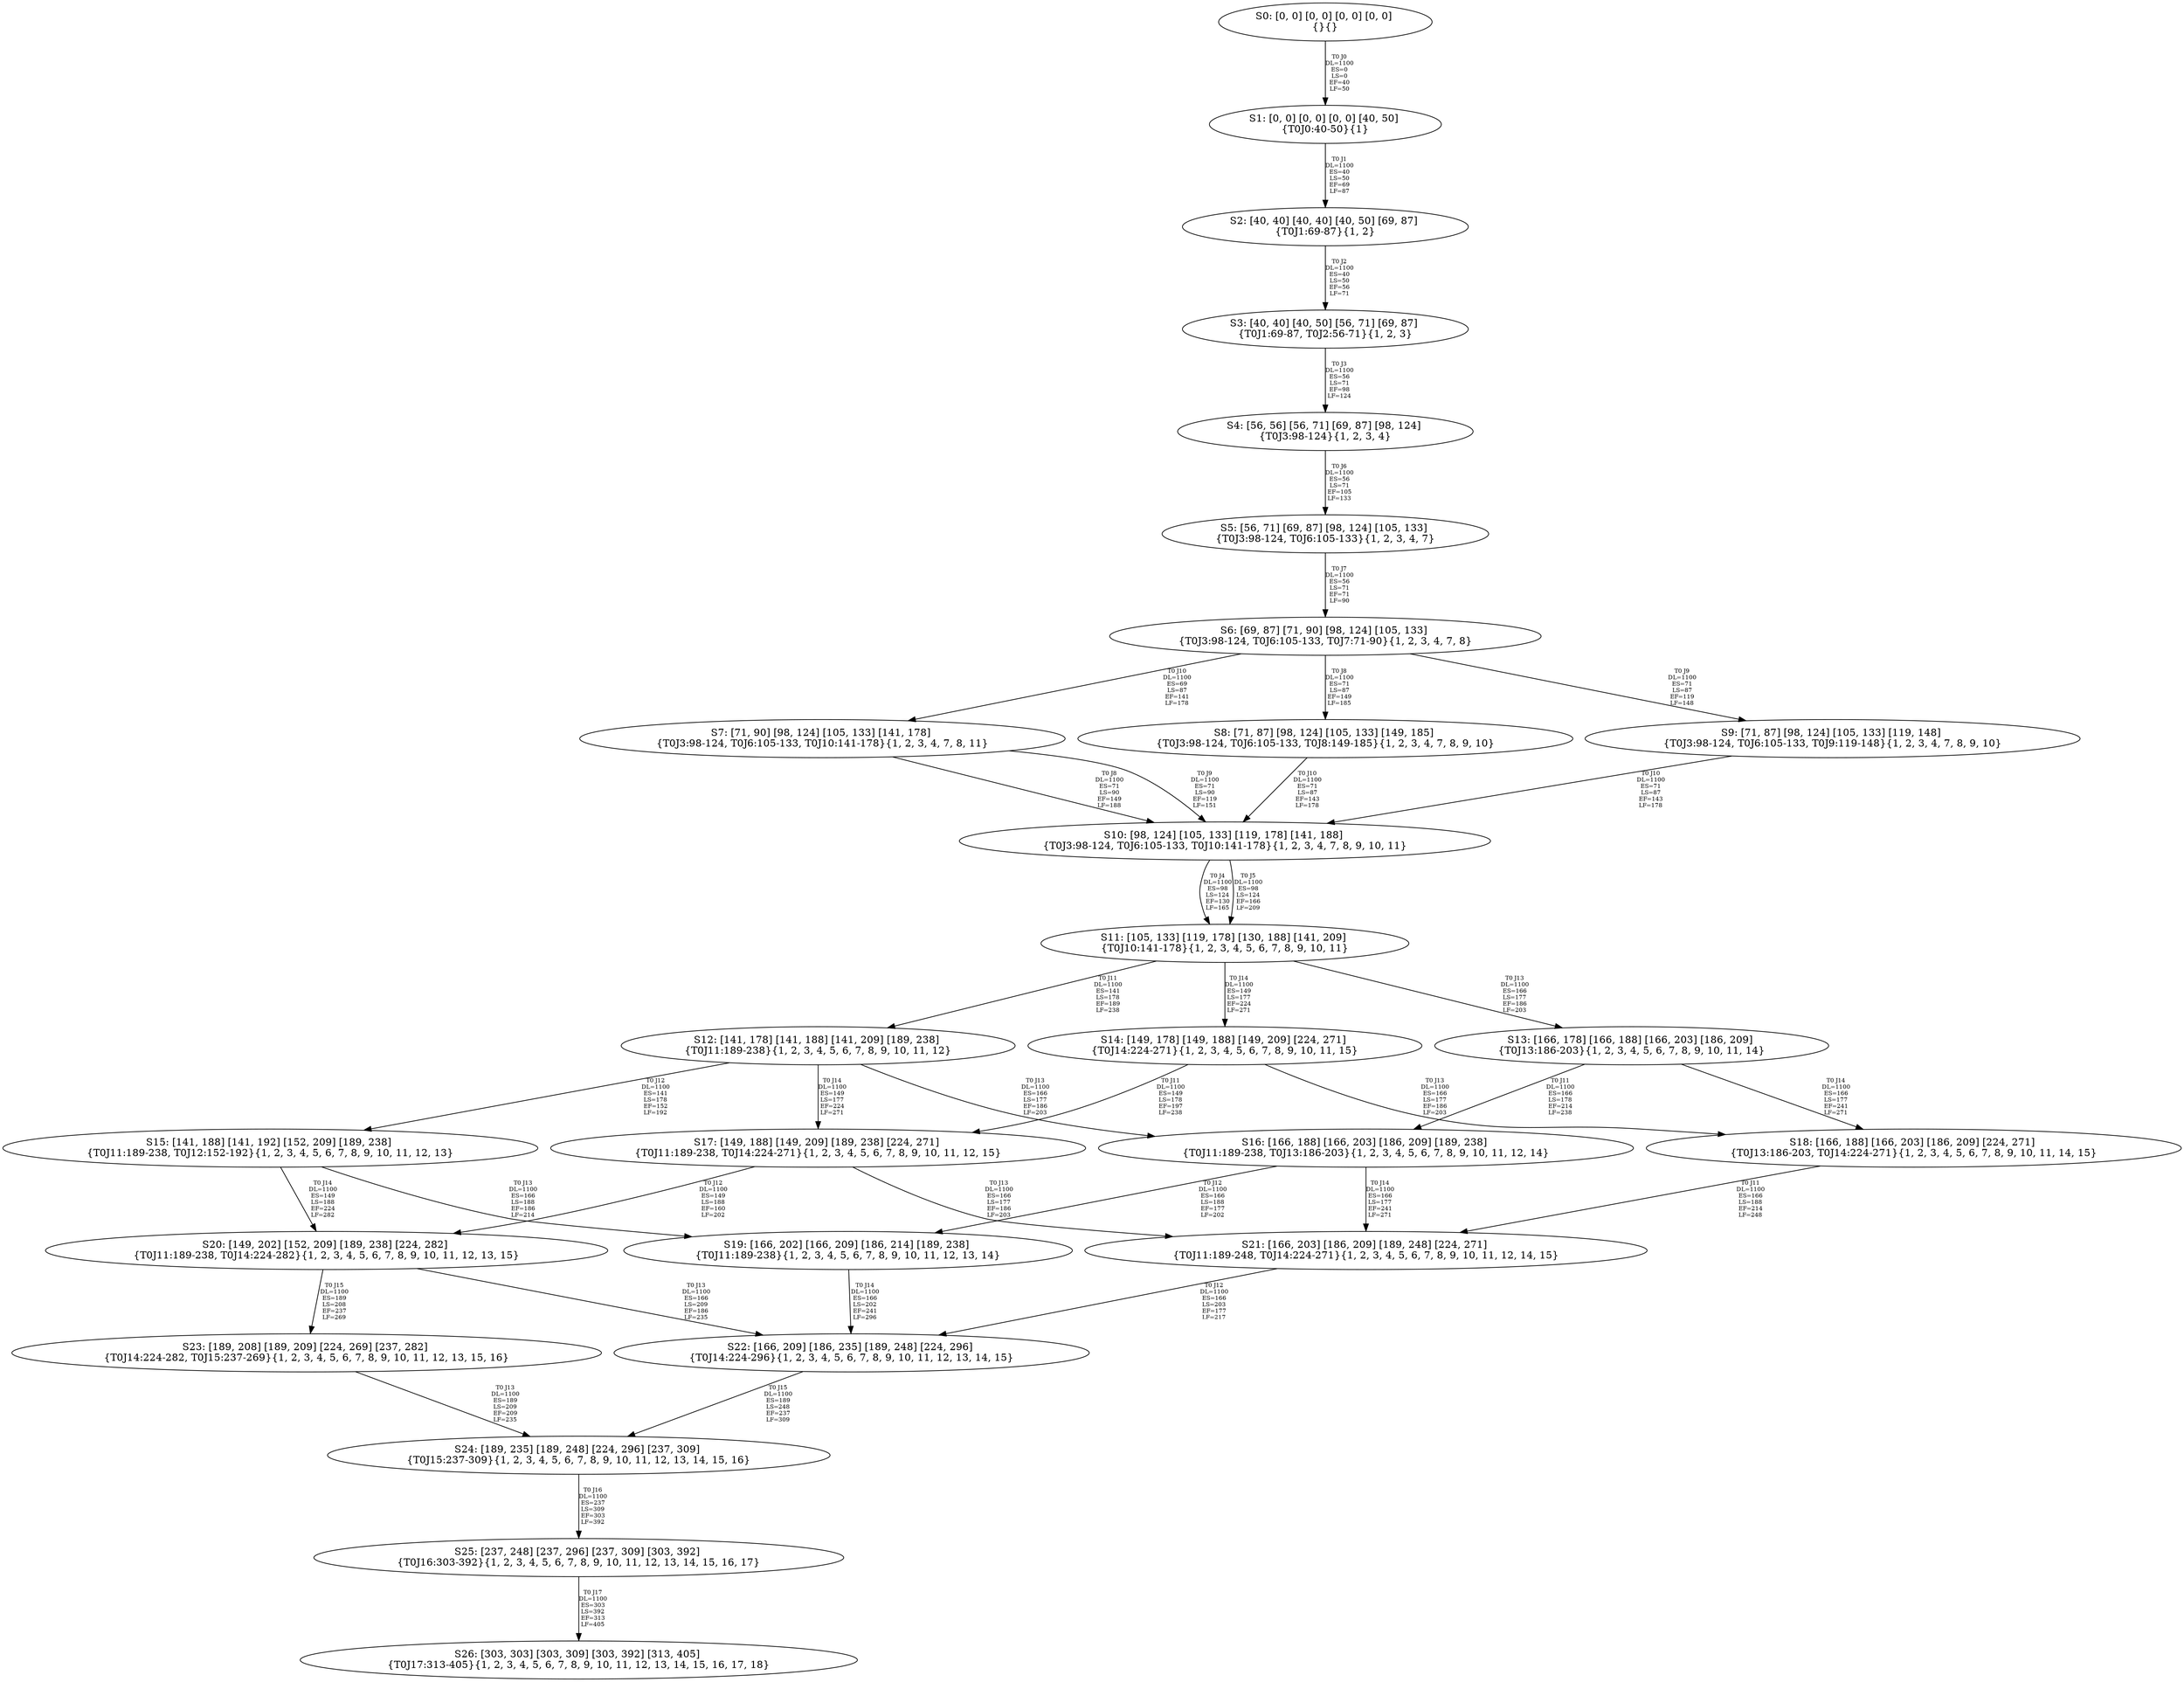 digraph {
	S0[label="S0: [0, 0] [0, 0] [0, 0] [0, 0] \n{}{}"];
	S1[label="S1: [0, 0] [0, 0] [0, 0] [40, 50] \n{T0J0:40-50}{1}"];
	S2[label="S2: [40, 40] [40, 40] [40, 50] [69, 87] \n{T0J1:69-87}{1, 2}"];
	S3[label="S3: [40, 40] [40, 50] [56, 71] [69, 87] \n{T0J1:69-87, T0J2:56-71}{1, 2, 3}"];
	S4[label="S4: [56, 56] [56, 71] [69, 87] [98, 124] \n{T0J3:98-124}{1, 2, 3, 4}"];
	S5[label="S5: [56, 71] [69, 87] [98, 124] [105, 133] \n{T0J3:98-124, T0J6:105-133}{1, 2, 3, 4, 7}"];
	S6[label="S6: [69, 87] [71, 90] [98, 124] [105, 133] \n{T0J3:98-124, T0J6:105-133, T0J7:71-90}{1, 2, 3, 4, 7, 8}"];
	S7[label="S7: [71, 90] [98, 124] [105, 133] [141, 178] \n{T0J3:98-124, T0J6:105-133, T0J10:141-178}{1, 2, 3, 4, 7, 8, 11}"];
	S8[label="S8: [71, 87] [98, 124] [105, 133] [149, 185] \n{T0J3:98-124, T0J6:105-133, T0J8:149-185}{1, 2, 3, 4, 7, 8, 9, 10}"];
	S9[label="S9: [71, 87] [98, 124] [105, 133] [119, 148] \n{T0J3:98-124, T0J6:105-133, T0J9:119-148}{1, 2, 3, 4, 7, 8, 9, 10}"];
	S10[label="S10: [98, 124] [105, 133] [119, 178] [141, 188] \n{T0J3:98-124, T0J6:105-133, T0J10:141-178}{1, 2, 3, 4, 7, 8, 9, 10, 11}"];
	S11[label="S11: [105, 133] [119, 178] [130, 188] [141, 209] \n{T0J10:141-178}{1, 2, 3, 4, 5, 6, 7, 8, 9, 10, 11}"];
	S12[label="S12: [141, 178] [141, 188] [141, 209] [189, 238] \n{T0J11:189-238}{1, 2, 3, 4, 5, 6, 7, 8, 9, 10, 11, 12}"];
	S13[label="S13: [166, 178] [166, 188] [166, 203] [186, 209] \n{T0J13:186-203}{1, 2, 3, 4, 5, 6, 7, 8, 9, 10, 11, 14}"];
	S14[label="S14: [149, 178] [149, 188] [149, 209] [224, 271] \n{T0J14:224-271}{1, 2, 3, 4, 5, 6, 7, 8, 9, 10, 11, 15}"];
	S15[label="S15: [141, 188] [141, 192] [152, 209] [189, 238] \n{T0J11:189-238, T0J12:152-192}{1, 2, 3, 4, 5, 6, 7, 8, 9, 10, 11, 12, 13}"];
	S16[label="S16: [166, 188] [166, 203] [186, 209] [189, 238] \n{T0J11:189-238, T0J13:186-203}{1, 2, 3, 4, 5, 6, 7, 8, 9, 10, 11, 12, 14}"];
	S17[label="S17: [149, 188] [149, 209] [189, 238] [224, 271] \n{T0J11:189-238, T0J14:224-271}{1, 2, 3, 4, 5, 6, 7, 8, 9, 10, 11, 12, 15}"];
	S18[label="S18: [166, 188] [166, 203] [186, 209] [224, 271] \n{T0J13:186-203, T0J14:224-271}{1, 2, 3, 4, 5, 6, 7, 8, 9, 10, 11, 14, 15}"];
	S19[label="S19: [166, 202] [166, 209] [186, 214] [189, 238] \n{T0J11:189-238}{1, 2, 3, 4, 5, 6, 7, 8, 9, 10, 11, 12, 13, 14}"];
	S20[label="S20: [149, 202] [152, 209] [189, 238] [224, 282] \n{T0J11:189-238, T0J14:224-282}{1, 2, 3, 4, 5, 6, 7, 8, 9, 10, 11, 12, 13, 15}"];
	S21[label="S21: [166, 203] [186, 209] [189, 248] [224, 271] \n{T0J11:189-248, T0J14:224-271}{1, 2, 3, 4, 5, 6, 7, 8, 9, 10, 11, 12, 14, 15}"];
	S22[label="S22: [166, 209] [186, 235] [189, 248] [224, 296] \n{T0J14:224-296}{1, 2, 3, 4, 5, 6, 7, 8, 9, 10, 11, 12, 13, 14, 15}"];
	S23[label="S23: [189, 208] [189, 209] [224, 269] [237, 282] \n{T0J14:224-282, T0J15:237-269}{1, 2, 3, 4, 5, 6, 7, 8, 9, 10, 11, 12, 13, 15, 16}"];
	S24[label="S24: [189, 235] [189, 248] [224, 296] [237, 309] \n{T0J15:237-309}{1, 2, 3, 4, 5, 6, 7, 8, 9, 10, 11, 12, 13, 14, 15, 16}"];
	S25[label="S25: [237, 248] [237, 296] [237, 309] [303, 392] \n{T0J16:303-392}{1, 2, 3, 4, 5, 6, 7, 8, 9, 10, 11, 12, 13, 14, 15, 16, 17}"];
	S26[label="S26: [303, 303] [303, 309] [303, 392] [313, 405] \n{T0J17:313-405}{1, 2, 3, 4, 5, 6, 7, 8, 9, 10, 11, 12, 13, 14, 15, 16, 17, 18}"];
	S0 -> S1[label="T0 J0\nDL=1100\nES=0\nLS=0\nEF=40\nLF=50",fontsize=8];
	S1 -> S2[label="T0 J1\nDL=1100\nES=40\nLS=50\nEF=69\nLF=87",fontsize=8];
	S2 -> S3[label="T0 J2\nDL=1100\nES=40\nLS=50\nEF=56\nLF=71",fontsize=8];
	S3 -> S4[label="T0 J3\nDL=1100\nES=56\nLS=71\nEF=98\nLF=124",fontsize=8];
	S4 -> S5[label="T0 J6\nDL=1100\nES=56\nLS=71\nEF=105\nLF=133",fontsize=8];
	S5 -> S6[label="T0 J7\nDL=1100\nES=56\nLS=71\nEF=71\nLF=90",fontsize=8];
	S6 -> S8[label="T0 J8\nDL=1100\nES=71\nLS=87\nEF=149\nLF=185",fontsize=8];
	S6 -> S9[label="T0 J9\nDL=1100\nES=71\nLS=87\nEF=119\nLF=148",fontsize=8];
	S6 -> S7[label="T0 J10\nDL=1100\nES=69\nLS=87\nEF=141\nLF=178",fontsize=8];
	S7 -> S10[label="T0 J8\nDL=1100\nES=71\nLS=90\nEF=149\nLF=188",fontsize=8];
	S7 -> S10[label="T0 J9\nDL=1100\nES=71\nLS=90\nEF=119\nLF=151",fontsize=8];
	S8 -> S10[label="T0 J10\nDL=1100\nES=71\nLS=87\nEF=143\nLF=178",fontsize=8];
	S9 -> S10[label="T0 J10\nDL=1100\nES=71\nLS=87\nEF=143\nLF=178",fontsize=8];
	S10 -> S11[label="T0 J4\nDL=1100\nES=98\nLS=124\nEF=130\nLF=165",fontsize=8];
	S10 -> S11[label="T0 J5\nDL=1100\nES=98\nLS=124\nEF=166\nLF=209",fontsize=8];
	S11 -> S12[label="T0 J11\nDL=1100\nES=141\nLS=178\nEF=189\nLF=238",fontsize=8];
	S11 -> S13[label="T0 J13\nDL=1100\nES=166\nLS=177\nEF=186\nLF=203",fontsize=8];
	S11 -> S14[label="T0 J14\nDL=1100\nES=149\nLS=177\nEF=224\nLF=271",fontsize=8];
	S12 -> S15[label="T0 J12\nDL=1100\nES=141\nLS=178\nEF=152\nLF=192",fontsize=8];
	S12 -> S16[label="T0 J13\nDL=1100\nES=166\nLS=177\nEF=186\nLF=203",fontsize=8];
	S12 -> S17[label="T0 J14\nDL=1100\nES=149\nLS=177\nEF=224\nLF=271",fontsize=8];
	S13 -> S16[label="T0 J11\nDL=1100\nES=166\nLS=178\nEF=214\nLF=238",fontsize=8];
	S13 -> S18[label="T0 J14\nDL=1100\nES=166\nLS=177\nEF=241\nLF=271",fontsize=8];
	S14 -> S17[label="T0 J11\nDL=1100\nES=149\nLS=178\nEF=197\nLF=238",fontsize=8];
	S14 -> S18[label="T0 J13\nDL=1100\nES=166\nLS=177\nEF=186\nLF=203",fontsize=8];
	S15 -> S19[label="T0 J13\nDL=1100\nES=166\nLS=188\nEF=186\nLF=214",fontsize=8];
	S15 -> S20[label="T0 J14\nDL=1100\nES=149\nLS=188\nEF=224\nLF=282",fontsize=8];
	S16 -> S19[label="T0 J12\nDL=1100\nES=166\nLS=188\nEF=177\nLF=202",fontsize=8];
	S16 -> S21[label="T0 J14\nDL=1100\nES=166\nLS=177\nEF=241\nLF=271",fontsize=8];
	S17 -> S20[label="T0 J12\nDL=1100\nES=149\nLS=188\nEF=160\nLF=202",fontsize=8];
	S17 -> S21[label="T0 J13\nDL=1100\nES=166\nLS=177\nEF=186\nLF=203",fontsize=8];
	S18 -> S21[label="T0 J11\nDL=1100\nES=166\nLS=188\nEF=214\nLF=248",fontsize=8];
	S19 -> S22[label="T0 J14\nDL=1100\nES=166\nLS=202\nEF=241\nLF=296",fontsize=8];
	S20 -> S22[label="T0 J13\nDL=1100\nES=166\nLS=209\nEF=186\nLF=235",fontsize=8];
	S20 -> S23[label="T0 J15\nDL=1100\nES=189\nLS=208\nEF=237\nLF=269",fontsize=8];
	S21 -> S22[label="T0 J12\nDL=1100\nES=166\nLS=203\nEF=177\nLF=217",fontsize=8];
	S22 -> S24[label="T0 J15\nDL=1100\nES=189\nLS=248\nEF=237\nLF=309",fontsize=8];
	S23 -> S24[label="T0 J13\nDL=1100\nES=189\nLS=209\nEF=209\nLF=235",fontsize=8];
	S24 -> S25[label="T0 J16\nDL=1100\nES=237\nLS=309\nEF=303\nLF=392",fontsize=8];
	S25 -> S26[label="T0 J17\nDL=1100\nES=303\nLS=392\nEF=313\nLF=405",fontsize=8];
}
